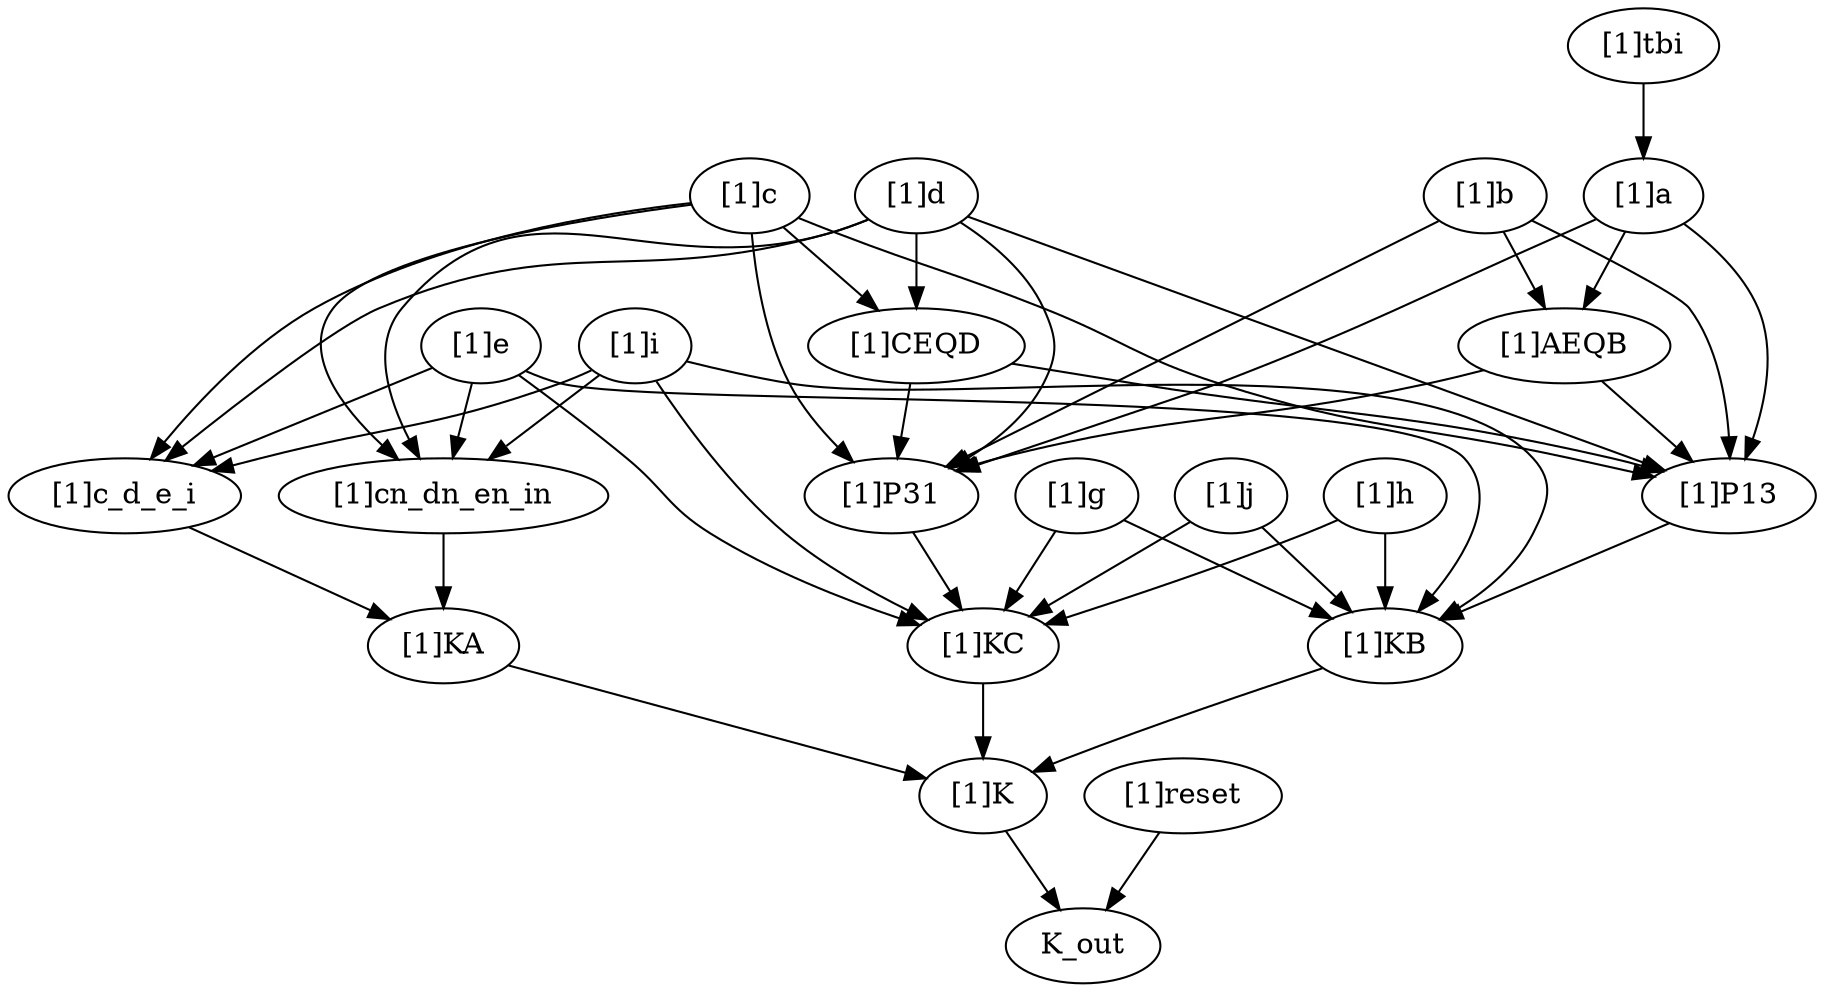 strict digraph "" {
	"[1]cn_dn_en_in"	 [complexity=9,
		importance=0.0492288904985,
		rank=0.00546987672205];
	"[1]KA"	 [complexity=6,
		importance=0.0428508324761,
		rank=0.00714180541268];
	"[1]cn_dn_en_in" -> "[1]KA";
	"[1]K"	 [complexity=2,
		importance=0.0328188778854,
		rank=0.0164094389427];
	"[1]KA" -> "[1]K";
	"[1]KC"	 [complexity=6,
		importance=0.0399125502275,
		rank=0.00665209170459];
	"[1]KC" -> "[1]K";
	"[1]KB"	 [complexity=6,
		importance=0.0398345449035,
		rank=0.00663909081726];
	"[1]KB" -> "[1]K";
	"[1]reset"	 [complexity=1,
		importance=0.0357166899401,
		rank=0.0357166899401];
	K_out	 [complexity=0,
		importance=0.0149683099548,
		rank=0.0];
	"[1]reset" -> K_out;
	"[1]c_d_e_i"	 [complexity=9,
		importance=0.0492288904985,
		rank=0.00546987672205];
	"[1]c_d_e_i" -> "[1]KA";
	"[1]CEQD"	 [complexity=20,
		importance=0.0547180931173,
		rank=0.00273590465587];
	"[1]P31"	 [complexity=13,
		importance=0.0486492328024,
		rank=0.00374224867711];
	"[1]CEQD" -> "[1]P31";
	"[1]P13"	 [complexity=13,
		importance=0.0485712274785,
		rank=0.00373624826757];
	"[1]CEQD" -> "[1]P13";
	"[1]c"	 [complexity=14,
		importance=0.0550089605289,
		rank=0.00392921146635];
	"[1]c" -> "[1]cn_dn_en_in";
	"[1]c" -> "[1]c_d_e_i";
	"[1]c" -> "[1]CEQD";
	"[1]c" -> "[1]P31";
	"[1]c" -> "[1]P13";
	"[1]b"	 [complexity=25,
		importance=0.0606474270172,
		rank=0.00242589708069];
	"[1]b" -> "[1]P31";
	"[1]AEQB"	 [complexity=20,
		importance=0.0548673569868,
		rank=0.00274336784934];
	"[1]b" -> "[1]AEQB";
	"[1]b" -> "[1]P13";
	"[1]a"	 [complexity=25,
		importance=0.0635373318108,
		rank=0.00254149327243];
	"[1]a" -> "[1]P31";
	"[1]a" -> "[1]AEQB";
	"[1]a" -> "[1]P13";
	"[1]g"	 [complexity=13,
		importance=0.045614614934,
		rank=0.00350881653339];
	"[1]g" -> "[1]KC";
	"[1]g" -> "[1]KB";
	"[1]e"	 [complexity=14,
		importance=0.0550089605289,
		rank=0.00392921146635];
	"[1]e" -> "[1]cn_dn_en_in";
	"[1]e" -> "[1]KC";
	"[1]e" -> "[1]KB";
	"[1]e" -> "[1]c_d_e_i";
	"[1]d"	 [complexity=14,
		importance=0.0550089605289,
		rank=0.00392921146635];
	"[1]d" -> "[1]cn_dn_en_in";
	"[1]d" -> "[1]c_d_e_i";
	"[1]d" -> "[1]CEQD";
	"[1]d" -> "[1]P31";
	"[1]d" -> "[1]P13";
	"[1]j"	 [complexity=13,
		importance=0.045614614934,
		rank=0.00350881653339];
	"[1]j" -> "[1]KC";
	"[1]j" -> "[1]KB";
	"[1]i"	 [complexity=14,
		importance=0.0550089605289,
		rank=0.00392921146635];
	"[1]i" -> "[1]cn_dn_en_in";
	"[1]i" -> "[1]KC";
	"[1]i" -> "[1]KB";
	"[1]i" -> "[1]c_d_e_i";
	"[1]h"	 [complexity=13,
		importance=0.045614614934,
		rank=0.00350881653339];
	"[1]h" -> "[1]KC";
	"[1]h" -> "[1]KB";
	"[1]P31" -> "[1]KC";
	"[1]AEQB" -> "[1]P31";
	"[1]AEQB" -> "[1]P13";
	"[1]tbi"	 [complexity=36,
		importance=0.0693174018412,
		rank=0.00192548338448];
	"[1]tbi" -> "[1]a";
	"[1]K" -> K_out;
	"[1]P13" -> "[1]KB";
}
